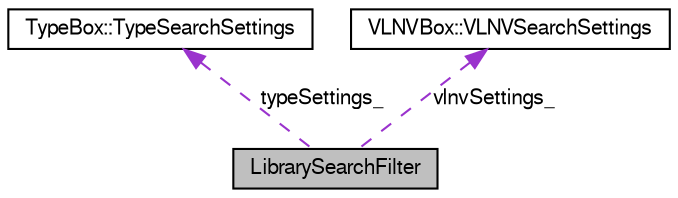 digraph G
{
  bgcolor="transparent";
  edge [fontname="FreeSans",fontsize=10,labelfontname="FreeSans",labelfontsize=10];
  node [fontname="FreeSans",fontsize=10,shape=record];
  Node1 [label="LibrarySearchFilter",height=0.2,width=0.4,color="black", fillcolor="grey75", style="filled" fontcolor="black"];
  Node2 -> Node1 [dir=back,color="darkorchid3",fontsize=10,style="dashed",label="typeSettings_",fontname="FreeSans"];
  Node2 [label="TypeBox::TypeSearchSettings",height=0.2,width=0.4,color="black",URL="$struct_type_box_1_1_type_search_settings.html",tooltip="The struct that contains the info on which types to include in search."];
  Node3 -> Node1 [dir=back,color="darkorchid3",fontsize=10,style="dashed",label="vlnvSettings_",fontname="FreeSans"];
  Node3 [label="VLNVBox::VLNVSearchSettings",height=0.2,width=0.4,color="black",URL="$struct_v_l_n_v_box_1_1_v_l_n_v_search_settings.html",tooltip="struct that contains the info on which vlnv tags to include in search."];
}
